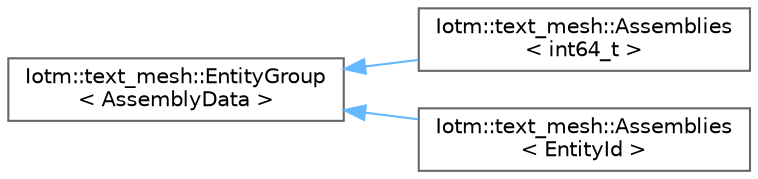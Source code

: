 digraph "Graphical Class Hierarchy"
{
 // INTERACTIVE_SVG=YES
 // LATEX_PDF_SIZE
  bgcolor="transparent";
  edge [fontname=Helvetica,fontsize=10,labelfontname=Helvetica,labelfontsize=10];
  node [fontname=Helvetica,fontsize=10,shape=box,height=0.2,width=0.4];
  rankdir="LR";
  Node0 [id="Node000000",label="Iotm::text_mesh::EntityGroup\l\< AssemblyData \>",height=0.2,width=0.4,color="grey40", fillcolor="white", style="filled",URL="$classIotm_1_1text__mesh_1_1EntityGroup.html",tooltip=" "];
  Node0 -> Node1 [id="edge283_Node000000_Node000001",dir="back",color="steelblue1",style="solid",tooltip=" "];
  Node1 [id="Node000001",label="Iotm::text_mesh::Assemblies\l\< int64_t \>",height=0.2,width=0.4,color="grey40", fillcolor="white", style="filled",URL="$classIotm_1_1text__mesh_1_1Assemblies.html",tooltip=" "];
  Node0 -> Node2 [id="edge284_Node000000_Node000002",dir="back",color="steelblue1",style="solid",tooltip=" "];
  Node2 [id="Node000002",label="Iotm::text_mesh::Assemblies\l\< EntityId \>",height=0.2,width=0.4,color="grey40", fillcolor="white", style="filled",URL="$classIotm_1_1text__mesh_1_1Assemblies.html",tooltip=" "];
}
